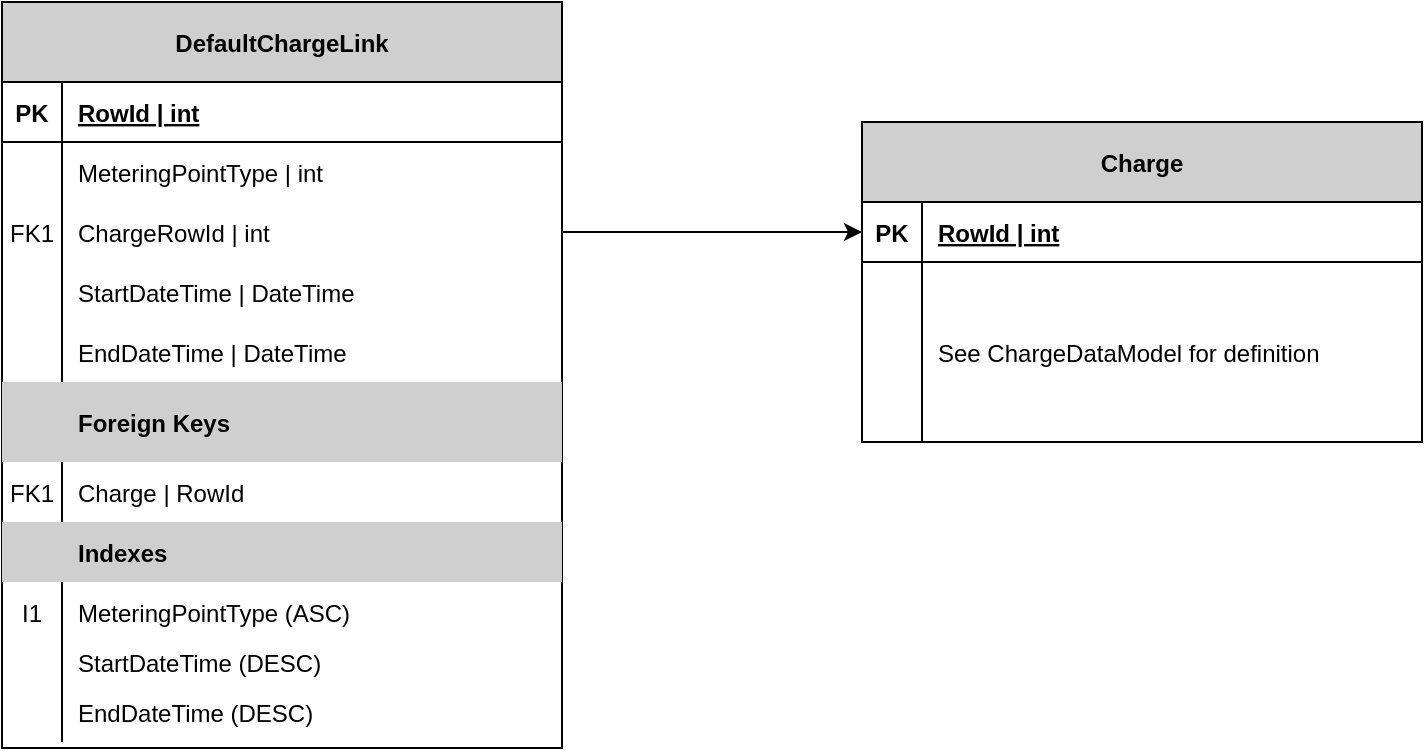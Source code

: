 <mxfile version="15.2.7" type="device"><diagram id="uxk1HS1SLVmlLjZ4p60N" name="DefaultChargeLinkSettings"><mxGraphModel dx="1088" dy="880" grid="1" gridSize="10" guides="1" tooltips="1" connect="1" arrows="1" fold="1" page="1" pageScale="1" pageWidth="827" pageHeight="1169" math="0" shadow="0"><root><mxCell id="0"/><mxCell id="1" parent="0"/><mxCell id="UlQkJTch8ZvqXynU9fnz-85" value="DefaultChargeLink" style="shape=table;startSize=40;container=1;collapsible=1;childLayout=tableLayout;fixedRows=1;rowLines=0;fontStyle=1;align=center;resizeLast=1;fillColor=#CFCFCF;" parent="1" vertex="1"><mxGeometry x="60" y="97" width="280" height="373" as="geometry"/></mxCell><mxCell id="UlQkJTch8ZvqXynU9fnz-86" value="" style="shape=partialRectangle;collapsible=0;dropTarget=0;pointerEvents=0;fillColor=none;top=0;left=0;bottom=1;right=0;points=[[0,0.5],[1,0.5]];portConstraint=eastwest;" parent="UlQkJTch8ZvqXynU9fnz-85" vertex="1"><mxGeometry y="40" width="280" height="30" as="geometry"/></mxCell><mxCell id="UlQkJTch8ZvqXynU9fnz-87" value="PK" style="shape=partialRectangle;connectable=0;fillColor=none;top=0;left=0;bottom=0;right=0;fontStyle=1;overflow=hidden;" parent="UlQkJTch8ZvqXynU9fnz-86" vertex="1"><mxGeometry width="30" height="30" as="geometry"/></mxCell><mxCell id="UlQkJTch8ZvqXynU9fnz-88" value="RowId | int" style="shape=partialRectangle;connectable=0;fillColor=none;top=0;left=0;bottom=0;right=0;align=left;spacingLeft=6;fontStyle=5;overflow=hidden;" parent="UlQkJTch8ZvqXynU9fnz-86" vertex="1"><mxGeometry x="30" width="250" height="30" as="geometry"/></mxCell><mxCell id="UlQkJTch8ZvqXynU9fnz-89" value="" style="shape=partialRectangle;collapsible=0;dropTarget=0;pointerEvents=0;fillColor=none;top=0;left=0;bottom=0;right=0;points=[[0,0.5],[1,0.5]];portConstraint=eastwest;" parent="UlQkJTch8ZvqXynU9fnz-85" vertex="1"><mxGeometry y="70" width="280" height="30" as="geometry"/></mxCell><mxCell id="UlQkJTch8ZvqXynU9fnz-90" value="" style="shape=partialRectangle;connectable=0;fillColor=none;top=0;left=0;bottom=0;right=0;editable=1;overflow=hidden;" parent="UlQkJTch8ZvqXynU9fnz-89" vertex="1"><mxGeometry width="30" height="30" as="geometry"/></mxCell><mxCell id="UlQkJTch8ZvqXynU9fnz-91" value="MeteringPointType | int" style="shape=partialRectangle;connectable=0;fillColor=none;top=0;left=0;bottom=0;right=0;align=left;spacingLeft=6;overflow=hidden;" parent="UlQkJTch8ZvqXynU9fnz-89" vertex="1"><mxGeometry x="30" width="250" height="30" as="geometry"/></mxCell><mxCell id="UlQkJTch8ZvqXynU9fnz-92" value="" style="shape=partialRectangle;collapsible=0;dropTarget=0;pointerEvents=0;fillColor=none;top=0;left=0;bottom=0;right=0;points=[[0,0.5],[1,0.5]];portConstraint=eastwest;" parent="UlQkJTch8ZvqXynU9fnz-85" vertex="1"><mxGeometry y="100" width="280" height="30" as="geometry"/></mxCell><mxCell id="UlQkJTch8ZvqXynU9fnz-93" value="FK1" style="shape=partialRectangle;connectable=0;fillColor=none;top=0;left=0;bottom=0;right=0;editable=1;overflow=hidden;" parent="UlQkJTch8ZvqXynU9fnz-92" vertex="1"><mxGeometry width="30" height="30" as="geometry"/></mxCell><mxCell id="UlQkJTch8ZvqXynU9fnz-94" value="ChargeRowId | int" style="shape=partialRectangle;connectable=0;fillColor=none;top=0;left=0;bottom=0;right=0;align=left;spacingLeft=6;overflow=hidden;" parent="UlQkJTch8ZvqXynU9fnz-92" vertex="1"><mxGeometry x="30" width="250" height="30" as="geometry"/></mxCell><mxCell id="UlQkJTch8ZvqXynU9fnz-95" value="" style="shape=partialRectangle;collapsible=0;dropTarget=0;pointerEvents=0;fillColor=none;top=0;left=0;bottom=0;right=0;points=[[0,0.5],[1,0.5]];portConstraint=eastwest;" parent="UlQkJTch8ZvqXynU9fnz-85" vertex="1"><mxGeometry y="130" width="280" height="30" as="geometry"/></mxCell><mxCell id="UlQkJTch8ZvqXynU9fnz-96" value="" style="shape=partialRectangle;connectable=0;fillColor=none;top=0;left=0;bottom=0;right=0;editable=1;overflow=hidden;" parent="UlQkJTch8ZvqXynU9fnz-95" vertex="1"><mxGeometry width="30" height="30" as="geometry"/></mxCell><mxCell id="UlQkJTch8ZvqXynU9fnz-97" value="StartDateTime | DateTime" style="shape=partialRectangle;connectable=0;fillColor=none;top=0;left=0;bottom=0;right=0;align=left;spacingLeft=6;overflow=hidden;" parent="UlQkJTch8ZvqXynU9fnz-95" vertex="1"><mxGeometry x="30" width="250" height="30" as="geometry"/></mxCell><mxCell id="UlQkJTch8ZvqXynU9fnz-98" style="shape=partialRectangle;collapsible=0;dropTarget=0;pointerEvents=0;fillColor=none;top=0;left=0;bottom=0;right=0;points=[[0,0.5],[1,0.5]];portConstraint=eastwest;" parent="UlQkJTch8ZvqXynU9fnz-85" vertex="1"><mxGeometry y="160" width="280" height="30" as="geometry"/></mxCell><mxCell id="UlQkJTch8ZvqXynU9fnz-99" value="" style="shape=partialRectangle;connectable=0;fillColor=none;top=0;left=0;bottom=0;right=0;editable=1;overflow=hidden;" parent="UlQkJTch8ZvqXynU9fnz-98" vertex="1"><mxGeometry width="30" height="30" as="geometry"/></mxCell><mxCell id="UlQkJTch8ZvqXynU9fnz-100" value="EndDateTime | DateTime" style="shape=partialRectangle;connectable=0;fillColor=none;top=0;left=0;bottom=0;right=0;align=left;spacingLeft=6;overflow=hidden;" parent="UlQkJTch8ZvqXynU9fnz-98" vertex="1"><mxGeometry x="30" width="250" height="30" as="geometry"/></mxCell><mxCell id="UlQkJTch8ZvqXynU9fnz-113" style="shape=partialRectangle;collapsible=0;dropTarget=0;pointerEvents=0;fillColor=none;top=0;left=0;bottom=0;right=0;points=[[0,0.5],[1,0.5]];portConstraint=eastwest;" parent="UlQkJTch8ZvqXynU9fnz-85" vertex="1"><mxGeometry y="190" width="280" height="40" as="geometry"/></mxCell><mxCell id="UlQkJTch8ZvqXynU9fnz-114" style="shape=partialRectangle;connectable=0;top=0;left=0;bottom=0;right=0;editable=1;overflow=hidden;strokeColor=#CFCFCF;fillColor=#CFCFCF;" parent="UlQkJTch8ZvqXynU9fnz-113" vertex="1"><mxGeometry width="30" height="40" as="geometry"/></mxCell><mxCell id="UlQkJTch8ZvqXynU9fnz-115" value="Foreign Keys" style="shape=partialRectangle;connectable=0;top=0;left=0;bottom=0;right=0;align=left;spacingLeft=6;overflow=hidden;strokeColor=#CFCFCF;fillColor=#CFCFCF;fontStyle=1" parent="UlQkJTch8ZvqXynU9fnz-113" vertex="1"><mxGeometry x="30" width="250" height="40" as="geometry"/></mxCell><mxCell id="UlQkJTch8ZvqXynU9fnz-116" style="shape=partialRectangle;collapsible=0;dropTarget=0;pointerEvents=0;fillColor=none;top=0;left=0;bottom=0;right=0;points=[[0,0.5],[1,0.5]];portConstraint=eastwest;" parent="UlQkJTch8ZvqXynU9fnz-85" vertex="1"><mxGeometry y="230" width="280" height="30" as="geometry"/></mxCell><mxCell id="UlQkJTch8ZvqXynU9fnz-117" value="FK1" style="shape=partialRectangle;connectable=0;fillColor=none;top=0;left=0;bottom=0;right=0;editable=1;overflow=hidden;" parent="UlQkJTch8ZvqXynU9fnz-116" vertex="1"><mxGeometry width="30" height="30" as="geometry"/></mxCell><mxCell id="UlQkJTch8ZvqXynU9fnz-118" value="Charge | RowId" style="shape=partialRectangle;connectable=0;fillColor=none;top=0;left=0;bottom=0;right=0;align=left;spacingLeft=6;overflow=hidden;" parent="UlQkJTch8ZvqXynU9fnz-116" vertex="1"><mxGeometry x="30" width="250" height="30" as="geometry"/></mxCell><mxCell id="UlQkJTch8ZvqXynU9fnz-119" style="shape=partialRectangle;collapsible=0;dropTarget=0;pointerEvents=0;fillColor=none;top=0;left=0;bottom=0;right=0;points=[[0,0.5],[1,0.5]];portConstraint=eastwest;" parent="UlQkJTch8ZvqXynU9fnz-85" vertex="1"><mxGeometry y="260" width="280" height="30" as="geometry"/></mxCell><mxCell id="UlQkJTch8ZvqXynU9fnz-120" style="shape=partialRectangle;connectable=0;top=0;left=0;bottom=0;right=0;editable=1;overflow=hidden;fillColor=#CFCFCF;" parent="UlQkJTch8ZvqXynU9fnz-119" vertex="1"><mxGeometry width="30" height="30" as="geometry"/></mxCell><mxCell id="UlQkJTch8ZvqXynU9fnz-121" value="Indexes" style="shape=partialRectangle;connectable=0;top=0;left=0;bottom=0;right=0;align=left;spacingLeft=6;overflow=hidden;fillColor=#CFCFCF;fontStyle=1" parent="UlQkJTch8ZvqXynU9fnz-119" vertex="1"><mxGeometry x="30" width="250" height="30" as="geometry"/></mxCell><mxCell id="UlQkJTch8ZvqXynU9fnz-122" style="shape=partialRectangle;collapsible=0;dropTarget=0;pointerEvents=0;fillColor=none;top=0;left=0;bottom=0;right=0;points=[[0,0.5],[1,0.5]];portConstraint=eastwest;" parent="UlQkJTch8ZvqXynU9fnz-85" vertex="1"><mxGeometry y="290" width="280" height="30" as="geometry"/></mxCell><mxCell id="UlQkJTch8ZvqXynU9fnz-123" value="I1" style="shape=partialRectangle;connectable=0;fillColor=none;top=0;left=0;bottom=0;right=0;editable=1;overflow=hidden;" parent="UlQkJTch8ZvqXynU9fnz-122" vertex="1"><mxGeometry width="30" height="30" as="geometry"/></mxCell><mxCell id="UlQkJTch8ZvqXynU9fnz-124" value="MeteringPointType (ASC)" style="shape=partialRectangle;connectable=0;fillColor=none;top=0;left=0;bottom=0;right=0;align=left;spacingLeft=6;overflow=hidden;" parent="UlQkJTch8ZvqXynU9fnz-122" vertex="1"><mxGeometry x="30" width="250" height="30" as="geometry"/></mxCell><mxCell id="UlQkJTch8ZvqXynU9fnz-125" style="shape=partialRectangle;collapsible=0;dropTarget=0;pointerEvents=0;fillColor=none;top=0;left=0;bottom=0;right=0;points=[[0,0.5],[1,0.5]];portConstraint=eastwest;" parent="UlQkJTch8ZvqXynU9fnz-85" vertex="1"><mxGeometry y="320" width="280" height="20" as="geometry"/></mxCell><mxCell id="UlQkJTch8ZvqXynU9fnz-126" style="shape=partialRectangle;connectable=0;fillColor=none;top=0;left=0;bottom=0;right=0;editable=1;overflow=hidden;" parent="UlQkJTch8ZvqXynU9fnz-125" vertex="1"><mxGeometry width="30" height="20" as="geometry"/></mxCell><mxCell id="UlQkJTch8ZvqXynU9fnz-127" value="StartDateTime (DESC)" style="shape=partialRectangle;connectable=0;fillColor=none;top=0;left=0;bottom=0;right=0;align=left;spacingLeft=6;overflow=hidden;" parent="UlQkJTch8ZvqXynU9fnz-125" vertex="1"><mxGeometry x="30" width="250" height="20" as="geometry"/></mxCell><mxCell id="UlQkJTch8ZvqXynU9fnz-128" style="shape=partialRectangle;collapsible=0;dropTarget=0;pointerEvents=0;fillColor=none;top=0;left=0;bottom=0;right=0;points=[[0,0.5],[1,0.5]];portConstraint=eastwest;" parent="UlQkJTch8ZvqXynU9fnz-85" vertex="1"><mxGeometry y="340" width="280" height="30" as="geometry"/></mxCell><mxCell id="UlQkJTch8ZvqXynU9fnz-129" style="shape=partialRectangle;connectable=0;fillColor=none;top=0;left=0;bottom=0;right=0;editable=1;overflow=hidden;" parent="UlQkJTch8ZvqXynU9fnz-128" vertex="1"><mxGeometry width="30" height="30" as="geometry"/></mxCell><mxCell id="UlQkJTch8ZvqXynU9fnz-130" value="EndDateTime (DESC)" style="shape=partialRectangle;connectable=0;fillColor=none;top=0;left=0;bottom=0;right=0;align=left;spacingLeft=6;overflow=hidden;" parent="UlQkJTch8ZvqXynU9fnz-128" vertex="1"><mxGeometry x="30" width="250" height="30" as="geometry"/></mxCell><mxCell id="yBLBPrAdC8xbAq3Od3QQ-1" value="Charge" style="shape=table;startSize=40;container=1;collapsible=1;childLayout=tableLayout;fixedRows=1;rowLines=0;fontStyle=1;align=center;resizeLast=1;fillColor=#CFCFCF;" parent="1" vertex="1"><mxGeometry x="490" y="157" width="280" height="160" as="geometry"/></mxCell><mxCell id="yBLBPrAdC8xbAq3Od3QQ-2" value="" style="shape=partialRectangle;collapsible=0;dropTarget=0;pointerEvents=0;fillColor=none;top=0;left=0;bottom=1;right=0;points=[[0,0.5],[1,0.5]];portConstraint=eastwest;" parent="yBLBPrAdC8xbAq3Od3QQ-1" vertex="1"><mxGeometry y="40" width="280" height="30" as="geometry"/></mxCell><mxCell id="yBLBPrAdC8xbAq3Od3QQ-3" value="PK" style="shape=partialRectangle;connectable=0;fillColor=none;top=0;left=0;bottom=0;right=0;fontStyle=1;overflow=hidden;" parent="yBLBPrAdC8xbAq3Od3QQ-2" vertex="1"><mxGeometry width="30" height="30" as="geometry"/></mxCell><mxCell id="yBLBPrAdC8xbAq3Od3QQ-4" value="RowId | int" style="shape=partialRectangle;connectable=0;fillColor=none;top=0;left=0;bottom=0;right=0;align=left;spacingLeft=6;fontStyle=5;overflow=hidden;" parent="yBLBPrAdC8xbAq3Od3QQ-2" vertex="1"><mxGeometry x="30" width="250" height="30" as="geometry"/></mxCell><mxCell id="yBLBPrAdC8xbAq3Od3QQ-5" value="" style="shape=partialRectangle;collapsible=0;dropTarget=0;pointerEvents=0;fillColor=none;top=0;left=0;bottom=0;right=0;points=[[0,0.5],[1,0.5]];portConstraint=eastwest;" parent="yBLBPrAdC8xbAq3Od3QQ-1" vertex="1"><mxGeometry y="70" width="280" height="30" as="geometry"/></mxCell><mxCell id="yBLBPrAdC8xbAq3Od3QQ-6" value="" style="shape=partialRectangle;connectable=0;fillColor=none;top=0;left=0;bottom=0;right=0;editable=1;overflow=hidden;" parent="yBLBPrAdC8xbAq3Od3QQ-5" vertex="1"><mxGeometry width="30" height="30" as="geometry"/></mxCell><mxCell id="yBLBPrAdC8xbAq3Od3QQ-7" value="" style="shape=partialRectangle;connectable=0;fillColor=none;top=0;left=0;bottom=0;right=0;align=left;spacingLeft=6;overflow=hidden;" parent="yBLBPrAdC8xbAq3Od3QQ-5" vertex="1"><mxGeometry x="30" width="250" height="30" as="geometry"/></mxCell><mxCell id="yBLBPrAdC8xbAq3Od3QQ-8" value="" style="shape=partialRectangle;collapsible=0;dropTarget=0;pointerEvents=0;fillColor=none;top=0;left=0;bottom=0;right=0;points=[[0,0.5],[1,0.5]];portConstraint=eastwest;" parent="yBLBPrAdC8xbAq3Od3QQ-1" vertex="1"><mxGeometry y="100" width="280" height="30" as="geometry"/></mxCell><mxCell id="yBLBPrAdC8xbAq3Od3QQ-9" value="&#10;&#10;&lt;span style=&quot;color: rgb(0, 0, 0); font-family: helvetica; font-size: 12px; font-style: normal; font-weight: 400; letter-spacing: normal; text-align: left; text-indent: 0px; text-transform: none; word-spacing: 0px; background-color: rgb(248, 249, 250); display: inline; float: none;&quot;&gt;See ChargeDataModel for definition&lt;/span&gt;&#10;&#10;" style="shape=partialRectangle;connectable=0;fillColor=none;top=0;left=0;bottom=0;right=0;editable=1;overflow=hidden;" parent="yBLBPrAdC8xbAq3Od3QQ-8" vertex="1"><mxGeometry width="30" height="30" as="geometry"/></mxCell><mxCell id="yBLBPrAdC8xbAq3Od3QQ-10" value="See ChargeDataModel for definition" style="shape=partialRectangle;connectable=0;fillColor=none;top=0;left=0;bottom=0;right=0;align=left;spacingLeft=6;overflow=hidden;" parent="yBLBPrAdC8xbAq3Od3QQ-8" vertex="1"><mxGeometry x="30" width="250" height="30" as="geometry"/></mxCell><mxCell id="yBLBPrAdC8xbAq3Od3QQ-11" value="" style="shape=partialRectangle;collapsible=0;dropTarget=0;pointerEvents=0;fillColor=none;top=0;left=0;bottom=0;right=0;points=[[0,0.5],[1,0.5]];portConstraint=eastwest;" parent="yBLBPrAdC8xbAq3Od3QQ-1" vertex="1"><mxGeometry y="130" width="280" height="30" as="geometry"/></mxCell><mxCell id="yBLBPrAdC8xbAq3Od3QQ-12" value="" style="shape=partialRectangle;connectable=0;fillColor=none;top=0;left=0;bottom=0;right=0;editable=1;overflow=hidden;" parent="yBLBPrAdC8xbAq3Od3QQ-11" vertex="1"><mxGeometry width="30" height="30" as="geometry"/></mxCell><mxCell id="yBLBPrAdC8xbAq3Od3QQ-13" value="" style="shape=partialRectangle;connectable=0;fillColor=none;top=0;left=0;bottom=0;right=0;align=left;spacingLeft=6;overflow=hidden;" parent="yBLBPrAdC8xbAq3Od3QQ-11" vertex="1"><mxGeometry x="30" width="250" height="30" as="geometry"/></mxCell><mxCell id="yBLBPrAdC8xbAq3Od3QQ-21" style="edgeStyle=orthogonalEdgeStyle;rounded=0;orthogonalLoop=1;jettySize=auto;html=1;entryX=0;entryY=0.5;entryDx=0;entryDy=0;" parent="1" source="UlQkJTch8ZvqXynU9fnz-92" target="yBLBPrAdC8xbAq3Od3QQ-2" edge="1"><mxGeometry relative="1" as="geometry"/></mxCell></root></mxGraphModel></diagram></mxfile>